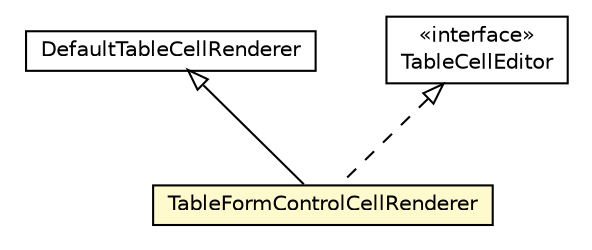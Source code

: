 #!/usr/local/bin/dot
#
# Class diagram 
# Generated by UMLGraph version R5_6-24-gf6e263 (http://www.umlgraph.org/)
#

digraph G {
	edge [fontname="Helvetica",fontsize=10,labelfontname="Helvetica",labelfontsize=10];
	node [fontname="Helvetica",fontsize=10,shape=plaintext];
	nodesep=0.25;
	ranksep=0.5;
	// org.universAAL.ui.handler.gui.swing.model.FormControl.swingModel.TableFormControlCellRenderer
	c8000241 [label=<<table title="org.universAAL.ui.handler.gui.swing.model.FormControl.swingModel.TableFormControlCellRenderer" border="0" cellborder="1" cellspacing="0" cellpadding="2" port="p" bgcolor="lemonChiffon" href="./TableFormControlCellRenderer.html">
		<tr><td><table border="0" cellspacing="0" cellpadding="1">
<tr><td align="center" balign="center"> TableFormControlCellRenderer </td></tr>
		</table></td></tr>
		</table>>, URL="./TableFormControlCellRenderer.html", fontname="Helvetica", fontcolor="black", fontsize=10.0];
	//org.universAAL.ui.handler.gui.swing.model.FormControl.swingModel.TableFormControlCellRenderer extends javax.swing.table.DefaultTableCellRenderer
	c8000860:p -> c8000241:p [dir=back,arrowtail=empty];
	//org.universAAL.ui.handler.gui.swing.model.FormControl.swingModel.TableFormControlCellRenderer implements javax.swing.table.TableCellEditor
	c8000862:p -> c8000241:p [dir=back,arrowtail=empty,style=dashed];
	// javax.swing.table.DefaultTableCellRenderer
	c8000860 [label=<<table title="javax.swing.table.DefaultTableCellRenderer" border="0" cellborder="1" cellspacing="0" cellpadding="2" port="p" href="http://java.sun.com/j2se/1.4.2/docs/api/javax/swing/table/DefaultTableCellRenderer.html">
		<tr><td><table border="0" cellspacing="0" cellpadding="1">
<tr><td align="center" balign="center"> DefaultTableCellRenderer </td></tr>
		</table></td></tr>
		</table>>, URL="http://java.sun.com/j2se/1.4.2/docs/api/javax/swing/table/DefaultTableCellRenderer.html", fontname="Helvetica", fontcolor="black", fontsize=10.0];
	// javax.swing.table.TableCellEditor
	c8000862 [label=<<table title="javax.swing.table.TableCellEditor" border="0" cellborder="1" cellspacing="0" cellpadding="2" port="p" href="http://java.sun.com/j2se/1.4.2/docs/api/javax/swing/table/TableCellEditor.html">
		<tr><td><table border="0" cellspacing="0" cellpadding="1">
<tr><td align="center" balign="center"> &#171;interface&#187; </td></tr>
<tr><td align="center" balign="center"> TableCellEditor </td></tr>
		</table></td></tr>
		</table>>, URL="http://java.sun.com/j2se/1.4.2/docs/api/javax/swing/table/TableCellEditor.html", fontname="Helvetica", fontcolor="black", fontsize=10.0];
}

